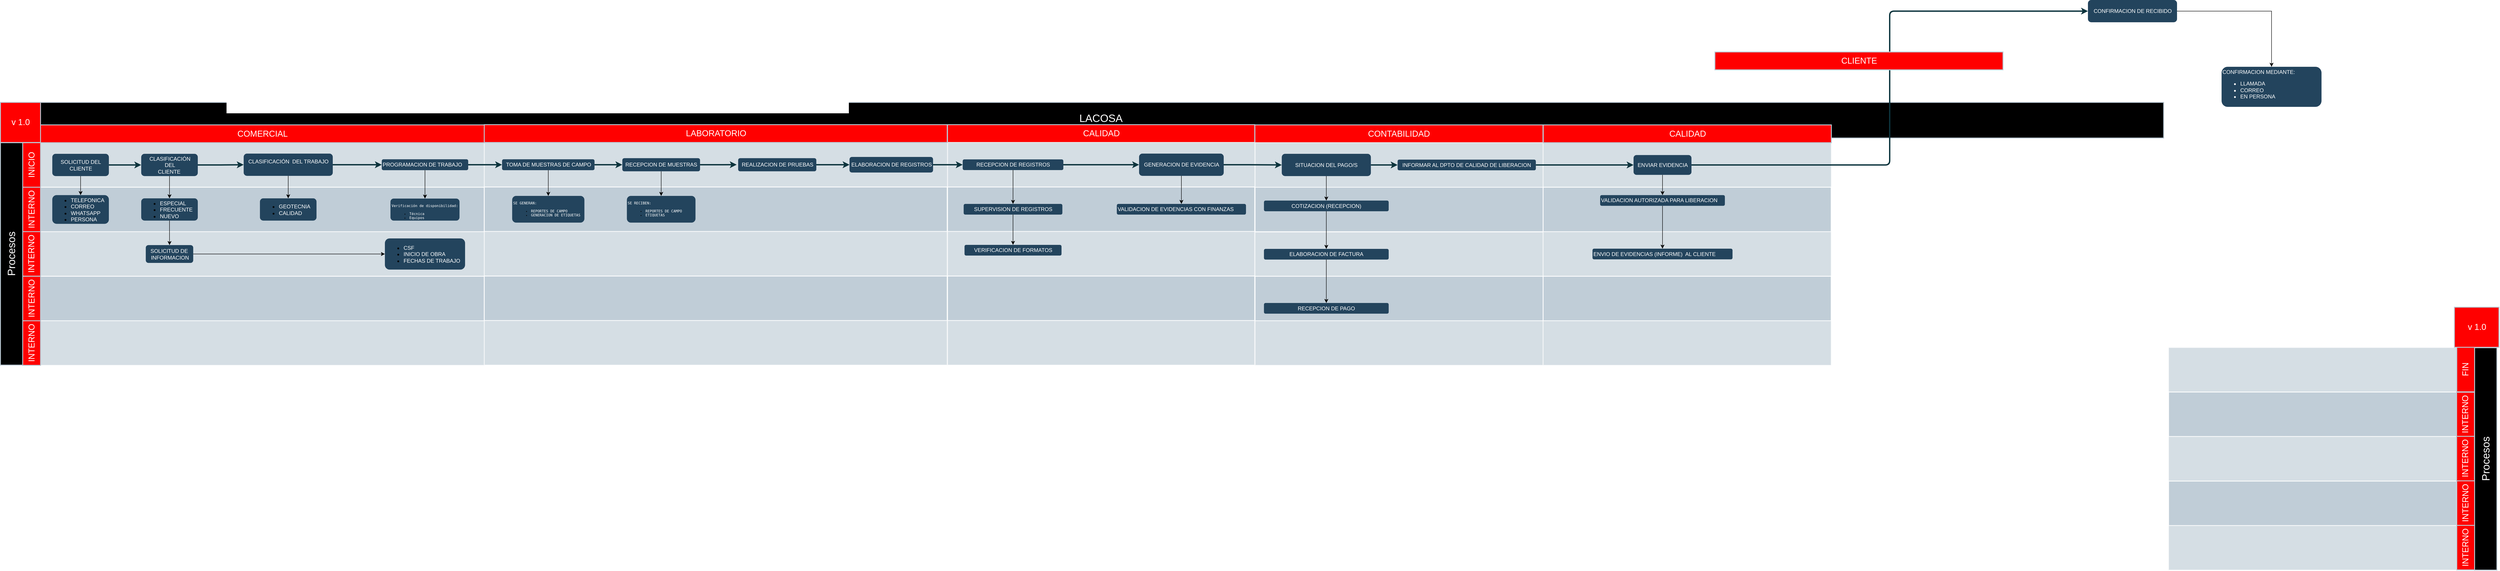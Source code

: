 <mxfile version="24.0.4" type="github">
  <diagram id="6a731a19-8d31-9384-78a2-239565b7b9f0" name="Page-1">
    <mxGraphModel dx="4097" dy="2206" grid="1" gridSize="10" guides="1" tooltips="1" connect="1" arrows="1" fold="1" page="1" pageScale="1" pageWidth="1169" pageHeight="827" background="none" math="0" shadow="0">
      <root>
        <mxCell id="0" />
        <mxCell id="1" parent="0" />
        <mxCell id="56" value="LACOSA" style="strokeColor=#BAC8D3;fillColor=#000000;fontSize=24;strokeWidth=2;fontFamily=Helvetica;html=1;fontColor=#FFFFFF;fontStyle=0;spacingBottom=8;spacingRight=0;spacingLeft=83;" parent="1" vertex="1">
          <mxGeometry x="154" y="840" width="4856" height="80" as="geometry" />
        </mxCell>
        <mxCell id="CCEBQAPcVM7Hi1YqzQTP-189" value="" style="group" vertex="1" connectable="0" parent="1">
          <mxGeometry x="2970" y="890.5" width="647.003" height="540" as="geometry" />
        </mxCell>
        <mxCell id="XTJKwg85AFcShDBnjpuE-149" value="CONTABILIDAD" style="strokeColor=#BAC8D3;fillColor=#FF0000;fontSize=19;strokeWidth=2;fontFamily=Helvetica;html=1;labelBackgroundColor=none;fontColor=#FFFFFF;" parent="CCEBQAPcVM7Hi1YqzQTP-189" vertex="1">
          <mxGeometry width="646.666" height="40" as="geometry" />
        </mxCell>
        <mxCell id="CCEBQAPcVM7Hi1YqzQTP-184" value="" style="strokeColor=#FFFFFF;fillColor=#BAC8D3;fontSize=18;strokeWidth=2;fontFamily=Helvetica;html=1;opacity=60;" vertex="1" parent="CCEBQAPcVM7Hi1YqzQTP-189">
          <mxGeometry x="0.003" y="240.5" width="647" height="100" as="geometry" />
        </mxCell>
        <mxCell id="CCEBQAPcVM7Hi1YqzQTP-185" value="" style="strokeColor=#FFFFFF;fillColor=#BAC8D3;fontSize=18;strokeWidth=2;fontFamily=Helvetica;html=1;opacity=90;" vertex="1" parent="CCEBQAPcVM7Hi1YqzQTP-189">
          <mxGeometry x="0.333" y="140" width="646.667" height="100" as="geometry" />
        </mxCell>
        <mxCell id="CCEBQAPcVM7Hi1YqzQTP-186" value="" style="strokeColor=#FFFFFF;fillColor=#BAC8D3;fontSize=18;strokeWidth=2;fontFamily=Helvetica;html=1;opacity=60;" vertex="1" parent="CCEBQAPcVM7Hi1YqzQTP-189">
          <mxGeometry x="0.333" y="40" width="646.667" height="100" as="geometry" />
        </mxCell>
        <mxCell id="CCEBQAPcVM7Hi1YqzQTP-187" value="" style="strokeColor=#FFFFFF;fillColor=#BAC8D3;fontSize=18;strokeWidth=2;fontFamily=Helvetica;html=1;opacity=90;" vertex="1" parent="CCEBQAPcVM7Hi1YqzQTP-189">
          <mxGeometry x="0.333" y="340" width="646.667" height="100" as="geometry" />
        </mxCell>
        <mxCell id="CCEBQAPcVM7Hi1YqzQTP-188" value="" style="strokeColor=#FFFFFF;fillColor=#BAC8D3;fontSize=18;strokeWidth=2;fontFamily=Helvetica;html=1;opacity=60;" vertex="1" parent="CCEBQAPcVM7Hi1YqzQTP-189">
          <mxGeometry x="0.333" y="440" width="646.667" height="100" as="geometry" />
        </mxCell>
        <mxCell id="XTJKwg85AFcShDBnjpuE-187" value="&lt;font color=&quot;#ffffff&quot;&gt;SITUACION DEL PAGO/S&lt;/font&gt;" style="rounded=1;fillColor=#23445D;strokeColor=none;strokeWidth=2;fontFamily=Helvetica;html=1;gradientColor=none;" parent="CCEBQAPcVM7Hi1YqzQTP-189" vertex="1">
          <mxGeometry x="60.33" y="65" width="200" height="50" as="geometry" />
        </mxCell>
        <mxCell id="XTJKwg85AFcShDBnjpuE-288" value="&lt;font color=&quot;#ffffff&quot;&gt;COTIZACION (RECEPCION)&lt;/font&gt;" style="rounded=1;fillColor=#23445D;strokeColor=none;strokeWidth=2;fontFamily=Helvetica;html=1;gradientColor=none;align=center;" parent="CCEBQAPcVM7Hi1YqzQTP-189" vertex="1">
          <mxGeometry x="20.33" y="170" width="280" height="24" as="geometry" />
        </mxCell>
        <mxCell id="XTJKwg85AFcShDBnjpuE-290" value="&lt;font color=&quot;#ffffff&quot;&gt;ELABORACION DE FACTURA&lt;/font&gt;" style="rounded=1;fillColor=#23445D;strokeColor=none;strokeWidth=2;fontFamily=Helvetica;html=1;gradientColor=none;align=center;" parent="CCEBQAPcVM7Hi1YqzQTP-189" vertex="1">
          <mxGeometry x="20.33" y="278.5" width="280" height="24" as="geometry" />
        </mxCell>
        <mxCell id="XTJKwg85AFcShDBnjpuE-293" value="&lt;font color=&quot;#ffffff&quot;&gt;RECEPCION DE PAGO&lt;/font&gt;" style="rounded=1;fillColor=#23445D;strokeColor=none;strokeWidth=2;fontFamily=Helvetica;html=1;gradientColor=none;align=center;" parent="CCEBQAPcVM7Hi1YqzQTP-189" vertex="1">
          <mxGeometry x="20.33" y="400" width="280" height="24" as="geometry" />
        </mxCell>
        <mxCell id="XTJKwg85AFcShDBnjpuE-296" value="&lt;font color=&quot;#ffffff&quot;&gt;INFORMAR AL DPTO DE CALIDAD DE LIBERACION&lt;/font&gt;" style="rounded=1;fillColor=#23445D;strokeColor=none;strokeWidth=2;fontFamily=Helvetica;html=1;gradientColor=none;align=center;" parent="CCEBQAPcVM7Hi1YqzQTP-189" vertex="1">
          <mxGeometry x="320.33" y="78" width="310.33" height="24" as="geometry" />
        </mxCell>
        <mxCell id="XTJKwg85AFcShDBnjpuE-289" value="" style="edgeStyle=orthogonalEdgeStyle;rounded=0;orthogonalLoop=1;jettySize=auto;html=1;" parent="CCEBQAPcVM7Hi1YqzQTP-189" source="XTJKwg85AFcShDBnjpuE-187" target="XTJKwg85AFcShDBnjpuE-288" edge="1">
          <mxGeometry relative="1" as="geometry" />
        </mxCell>
        <mxCell id="XTJKwg85AFcShDBnjpuE-291" value="" style="edgeStyle=orthogonalEdgeStyle;rounded=0;orthogonalLoop=1;jettySize=auto;html=1;" parent="CCEBQAPcVM7Hi1YqzQTP-189" source="XTJKwg85AFcShDBnjpuE-288" target="XTJKwg85AFcShDBnjpuE-290" edge="1">
          <mxGeometry relative="1" as="geometry" />
        </mxCell>
        <mxCell id="XTJKwg85AFcShDBnjpuE-295" value="" style="edgeStyle=orthogonalEdgeStyle;rounded=0;orthogonalLoop=1;jettySize=auto;html=1;" parent="CCEBQAPcVM7Hi1YqzQTP-189" source="XTJKwg85AFcShDBnjpuE-290" target="XTJKwg85AFcShDBnjpuE-293" edge="1">
          <mxGeometry relative="1" as="geometry" />
        </mxCell>
        <mxCell id="CCEBQAPcVM7Hi1YqzQTP-191" value="" style="edgeStyle=elbowEdgeStyle;elbow=horizontal;strokeWidth=3;strokeColor=#0C343D;fontFamily=Helvetica;html=1;exitX=1;exitY=0.5;exitDx=0;exitDy=0;entryX=0;entryY=0.5;entryDx=0;entryDy=0;" edge="1" parent="CCEBQAPcVM7Hi1YqzQTP-189" source="XTJKwg85AFcShDBnjpuE-187" target="XTJKwg85AFcShDBnjpuE-296">
          <mxGeometry x="-4500.554" y="-989.5" width="131.973" height="100" as="geometry">
            <mxPoint x="757.33" y="340.5" as="sourcePoint" />
            <mxPoint x="1057.33" y="340.5" as="targetPoint" />
          </mxGeometry>
        </mxCell>
        <mxCell id="CCEBQAPcVM7Hi1YqzQTP-172" value="" style="group" vertex="1" connectable="0" parent="1">
          <mxGeometry x="2280" y="890" width="690" height="540" as="geometry" />
        </mxCell>
        <mxCell id="143" value="CALIDAD" style="strokeColor=#BAC8D3;fillColor=#FF0000;fontSize=19;strokeWidth=2;fontFamily=Helvetica;html=1;labelBackgroundColor=none;fontColor=#FFFFFF;" parent="CCEBQAPcVM7Hi1YqzQTP-172" vertex="1">
          <mxGeometry width="689.642" height="40" as="geometry" />
        </mxCell>
        <mxCell id="CCEBQAPcVM7Hi1YqzQTP-167" value="" style="strokeColor=#FFFFFF;fillColor=#BAC8D3;fontSize=18;strokeWidth=2;fontFamily=Helvetica;html=1;opacity=60;" vertex="1" parent="CCEBQAPcVM7Hi1YqzQTP-172">
          <mxGeometry x="0.002" y="40" width="689.998" height="100" as="geometry" />
        </mxCell>
        <mxCell id="CCEBQAPcVM7Hi1YqzQTP-168" value="" style="strokeColor=#FFFFFF;fillColor=#BAC8D3;fontSize=18;strokeWidth=2;fontFamily=Helvetica;html=1;opacity=90;" vertex="1" parent="CCEBQAPcVM7Hi1YqzQTP-172">
          <mxGeometry x="0.002" y="140" width="689.642" height="100" as="geometry" />
        </mxCell>
        <mxCell id="CCEBQAPcVM7Hi1YqzQTP-169" value="" style="strokeColor=#FFFFFF;fillColor=#BAC8D3;fontSize=18;strokeWidth=2;fontFamily=Helvetica;html=1;opacity=60;" vertex="1" parent="CCEBQAPcVM7Hi1YqzQTP-172">
          <mxGeometry x="0.002" y="240" width="689.642" height="100" as="geometry" />
        </mxCell>
        <mxCell id="CCEBQAPcVM7Hi1YqzQTP-170" value="" style="strokeColor=#FFFFFF;fillColor=#BAC8D3;fontSize=18;strokeWidth=2;fontFamily=Helvetica;html=1;opacity=90;" vertex="1" parent="CCEBQAPcVM7Hi1YqzQTP-172">
          <mxGeometry x="0.002" y="340" width="689.642" height="100" as="geometry" />
        </mxCell>
        <mxCell id="CCEBQAPcVM7Hi1YqzQTP-171" value="" style="strokeColor=#FFFFFF;fillColor=#BAC8D3;fontSize=18;strokeWidth=2;fontFamily=Helvetica;html=1;opacity=60;" vertex="1" parent="CCEBQAPcVM7Hi1YqzQTP-172">
          <mxGeometry x="0.002" y="440" width="689.642" height="100" as="geometry" />
        </mxCell>
        <mxCell id="CCEBQAPcVM7Hi1YqzQTP-181" value="" style="edgeStyle=orthogonalEdgeStyle;rounded=0;orthogonalLoop=1;jettySize=auto;html=1;" edge="1" parent="CCEBQAPcVM7Hi1YqzQTP-172" source="XTJKwg85AFcShDBnjpuE-276" target="XTJKwg85AFcShDBnjpuE-278">
          <mxGeometry relative="1" as="geometry" />
        </mxCell>
        <mxCell id="XTJKwg85AFcShDBnjpuE-276" value="&lt;font color=&quot;#ffffff&quot;&gt;RECEPCION DE REGISTROS&lt;/font&gt;" style="rounded=1;fillColor=#23445D;strokeColor=none;strokeWidth=2;fontFamily=Helvetica;html=1;gradientColor=none;align=center;" parent="CCEBQAPcVM7Hi1YqzQTP-172" vertex="1">
          <mxGeometry x="34.06" y="78" width="225.94" height="24" as="geometry" />
        </mxCell>
        <mxCell id="CCEBQAPcVM7Hi1YqzQTP-182" value="" style="edgeStyle=orthogonalEdgeStyle;rounded=0;orthogonalLoop=1;jettySize=auto;html=1;" edge="1" parent="CCEBQAPcVM7Hi1YqzQTP-172" source="XTJKwg85AFcShDBnjpuE-278" target="XTJKwg85AFcShDBnjpuE-281">
          <mxGeometry relative="1" as="geometry" />
        </mxCell>
        <mxCell id="XTJKwg85AFcShDBnjpuE-278" value="&lt;font color=&quot;#ffffff&quot;&gt;SUPERVISION DE REGISTROS&lt;/font&gt;" style="rounded=1;fillColor=#23445D;strokeColor=none;strokeWidth=2;fontFamily=Helvetica;html=1;gradientColor=none;align=center;" parent="CCEBQAPcVM7Hi1YqzQTP-172" vertex="1">
          <mxGeometry x="36.24" y="178" width="221.57" height="24" as="geometry" />
        </mxCell>
        <mxCell id="XTJKwg85AFcShDBnjpuE-281" value="&lt;font color=&quot;#ffffff&quot;&gt;VERIFICACION DE FORMATOS&lt;/font&gt;" style="rounded=1;fillColor=#23445D;strokeColor=none;strokeWidth=2;fontFamily=Helvetica;html=1;gradientColor=none;align=center;" parent="CCEBQAPcVM7Hi1YqzQTP-172" vertex="1">
          <mxGeometry x="38.16" y="270" width="217.74" height="24" as="geometry" />
        </mxCell>
        <mxCell id="CCEBQAPcVM7Hi1YqzQTP-179" value="" style="edgeStyle=orthogonalEdgeStyle;rounded=0;orthogonalLoop=1;jettySize=auto;html=1;" edge="1" parent="CCEBQAPcVM7Hi1YqzQTP-172" source="XTJKwg85AFcShDBnjpuE-186" target="XTJKwg85AFcShDBnjpuE-287">
          <mxGeometry relative="1" as="geometry" />
        </mxCell>
        <mxCell id="XTJKwg85AFcShDBnjpuE-186" value="&lt;font color=&quot;#ffffff&quot;&gt;GENERACION DE EVIDENCIA&lt;/font&gt;" style="rounded=1;fillColor=#23445D;strokeColor=none;strokeWidth=2;fontFamily=Helvetica;html=1;gradientColor=none;" parent="CCEBQAPcVM7Hi1YqzQTP-172" vertex="1">
          <mxGeometry x="430" y="65" width="190" height="50" as="geometry" />
        </mxCell>
        <mxCell id="XTJKwg85AFcShDBnjpuE-287" value="&lt;font color=&quot;#ffffff&quot;&gt;VALIDACION DE EVIDENCIAS CON FINANZAS&lt;/font&gt;" style="rounded=1;fillColor=#23445D;strokeColor=none;strokeWidth=2;fontFamily=Helvetica;html=1;gradientColor=none;align=left;" parent="CCEBQAPcVM7Hi1YqzQTP-172" vertex="1">
          <mxGeometry x="380" y="178" width="290" height="24" as="geometry" />
        </mxCell>
        <mxCell id="CCEBQAPcVM7Hi1YqzQTP-183" value="" style="edgeStyle=elbowEdgeStyle;elbow=horizontal;strokeWidth=3;strokeColor=#0C343D;fontFamily=Helvetica;html=1;entryX=0;entryY=0.5;entryDx=0;entryDy=0;exitX=1;exitY=0.5;exitDx=0;exitDy=0;" edge="1" parent="CCEBQAPcVM7Hi1YqzQTP-172" source="XTJKwg85AFcShDBnjpuE-276" target="XTJKwg85AFcShDBnjpuE-186">
          <mxGeometry x="-2761.551" y="-1840.5" width="131.973" height="100" as="geometry">
            <mxPoint x="-160" y="320" as="sourcePoint" />
            <mxPoint x="-50" y="320" as="targetPoint" />
          </mxGeometry>
        </mxCell>
        <mxCell id="CCEBQAPcVM7Hi1YqzQTP-153" value="" style="group" vertex="1" connectable="0" parent="1">
          <mxGeometry x="1240" y="890" width="1050" height="540" as="geometry" />
        </mxCell>
        <mxCell id="75" value="" style="strokeColor=#FFFFFF;fillColor=#BAC8D3;fontSize=18;strokeWidth=2;fontFamily=Helvetica;html=1;opacity=60;" parent="CCEBQAPcVM7Hi1YqzQTP-153" vertex="1">
          <mxGeometry x="0.002" y="40" width="1039.862" height="100" as="geometry" />
        </mxCell>
        <mxCell id="76" value="" style="strokeColor=#FFFFFF;fillColor=#BAC8D3;fontSize=18;strokeWidth=2;fontFamily=Helvetica;html=1;opacity=90;" parent="CCEBQAPcVM7Hi1YqzQTP-153" vertex="1">
          <mxGeometry x="0.002" y="140" width="1039.326" height="100" as="geometry" />
        </mxCell>
        <mxCell id="77" value="" style="strokeColor=#FFFFFF;fillColor=#BAC8D3;fontSize=18;strokeWidth=2;fontFamily=Helvetica;html=1;opacity=60;" parent="CCEBQAPcVM7Hi1YqzQTP-153" vertex="1">
          <mxGeometry x="0.002" y="240" width="1039.326" height="100" as="geometry" />
        </mxCell>
        <mxCell id="78" value="" style="strokeColor=#FFFFFF;fillColor=#BAC8D3;fontSize=18;strokeWidth=2;fontFamily=Helvetica;html=1;opacity=90;" parent="CCEBQAPcVM7Hi1YqzQTP-153" vertex="1">
          <mxGeometry x="0.002" y="340" width="1039.326" height="100" as="geometry" />
        </mxCell>
        <mxCell id="79" value="" style="strokeColor=#FFFFFF;fillColor=#BAC8D3;fontSize=18;strokeWidth=2;fontFamily=Helvetica;html=1;opacity=60;" parent="CCEBQAPcVM7Hi1YqzQTP-153" vertex="1">
          <mxGeometry x="0.002" y="440" width="1039.326" height="100" as="geometry" />
        </mxCell>
        <mxCell id="142" value="LABORATORIO" style="strokeColor=#BAC8D3;fillColor=#FF0000;fontSize=19;strokeWidth=2;fontFamily=Helvetica;html=1;labelBackgroundColor=none;fontColor=#FFFFFF;" parent="CCEBQAPcVM7Hi1YqzQTP-153" vertex="1">
          <mxGeometry width="1039.324" height="40" as="geometry" />
        </mxCell>
        <mxCell id="XTJKwg85AFcShDBnjpuE-185" value="&lt;font color=&quot;#ffffff&quot;&gt;ELABORACION DE REGISTROS&lt;/font&gt;" style="rounded=1;fillColor=#23445D;strokeColor=none;strokeWidth=2;fontFamily=Helvetica;html=1;gradientColor=none;" parent="CCEBQAPcVM7Hi1YqzQTP-153" vertex="1">
          <mxGeometry x="820" y="72.5" width="187.52" height="35" as="geometry" />
        </mxCell>
        <mxCell id="XTJKwg85AFcShDBnjpuE-256" value="&lt;font color=&quot;#ffffff&quot;&gt;TOMA DE MUESTRAS DE CAMPO&lt;/font&gt;" style="rounded=1;fillColor=#23445D;strokeColor=none;strokeWidth=2;fontFamily=Helvetica;html=1;gradientColor=none;align=center;" parent="CCEBQAPcVM7Hi1YqzQTP-153" vertex="1">
          <mxGeometry x="40" y="77.75" width="207.59" height="24.5" as="geometry" />
        </mxCell>
        <mxCell id="XTJKwg85AFcShDBnjpuE-258" value="&lt;pre style=&quot;font-size: 8px;&quot;&gt;&lt;div&gt;&lt;font color=&quot;#ffffff&quot;&gt;SE GENERAN:&lt;/font&gt;&lt;/div&gt;&lt;ul&gt;&lt;li&gt;&lt;font color=&quot;#ffffff&quot;&gt;REPORTES DE CAMPO&lt;/font&gt;&lt;/li&gt;&lt;li&gt;&lt;font color=&quot;#ffffff&quot;&gt;GENERACION DE ETIQUETAS&lt;/font&gt;&lt;/li&gt;&lt;/ul&gt;&lt;/pre&gt;" style="rounded=1;fillColor=#23445D;strokeColor=none;strokeWidth=2;fontFamily=Helvetica;html=1;gradientColor=none;align=left;" parent="CCEBQAPcVM7Hi1YqzQTP-153" vertex="1">
          <mxGeometry x="62.71" y="160" width="162.16" height="60" as="geometry" />
        </mxCell>
        <mxCell id="XTJKwg85AFcShDBnjpuE-269" value="" style="edgeStyle=orthogonalEdgeStyle;rounded=0;orthogonalLoop=1;jettySize=auto;html=1;" parent="CCEBQAPcVM7Hi1YqzQTP-153" source="XTJKwg85AFcShDBnjpuE-256" target="XTJKwg85AFcShDBnjpuE-258" edge="1">
          <mxGeometry relative="1" as="geometry" />
        </mxCell>
        <mxCell id="CCEBQAPcVM7Hi1YqzQTP-160" value="" style="edgeStyle=orthogonalEdgeStyle;rounded=0;orthogonalLoop=1;jettySize=auto;html=1;entryX=0.5;entryY=0;entryDx=0;entryDy=0;" edge="1" parent="CCEBQAPcVM7Hi1YqzQTP-153" source="XTJKwg85AFcShDBnjpuE-272" target="CCEBQAPcVM7Hi1YqzQTP-165">
          <mxGeometry relative="1" as="geometry">
            <mxPoint x="334.066" y="180" as="targetPoint" />
          </mxGeometry>
        </mxCell>
        <mxCell id="XTJKwg85AFcShDBnjpuE-272" value="&lt;font color=&quot;#ffffff&quot;&gt;RECEPCION DE MUESTRAS&lt;/font&gt;" style="rounded=1;fillColor=#23445D;strokeColor=none;strokeWidth=2;fontFamily=Helvetica;html=1;gradientColor=none;align=center;" parent="CCEBQAPcVM7Hi1YqzQTP-153" vertex="1">
          <mxGeometry x="310" y="75.25" width="174.46" height="29.5" as="geometry" />
        </mxCell>
        <mxCell id="CCEBQAPcVM7Hi1YqzQTP-157" value="" style="edgeStyle=elbowEdgeStyle;elbow=horizontal;strokeWidth=3;strokeColor=#0C343D;fontFamily=Helvetica;html=1;entryX=0;entryY=0.5;entryDx=0;entryDy=0;exitX=1;exitY=0.5;exitDx=0;exitDy=0;" edge="1" parent="CCEBQAPcVM7Hi1YqzQTP-153" source="XTJKwg85AFcShDBnjpuE-256" target="XTJKwg85AFcShDBnjpuE-272">
          <mxGeometry x="-2131.164" y="-1840.5" width="163.373" height="100" as="geometry">
            <mxPoint x="235.207" y="120" as="sourcePoint" />
            <mxPoint x="371.38" y="120" as="targetPoint" />
          </mxGeometry>
        </mxCell>
        <mxCell id="CCEBQAPcVM7Hi1YqzQTP-159" value="&lt;font color=&quot;#ffffff&quot;&gt;REALIZACION DE PRUEBAS&lt;/font&gt;" style="rounded=1;fillColor=#23445D;strokeColor=none;strokeWidth=2;fontFamily=Helvetica;html=1;gradientColor=none;align=center;" vertex="1" parent="CCEBQAPcVM7Hi1YqzQTP-153">
          <mxGeometry x="570" y="75.25" width="175.49" height="29.5" as="geometry" />
        </mxCell>
        <mxCell id="CCEBQAPcVM7Hi1YqzQTP-163" value="" style="edgeStyle=elbowEdgeStyle;elbow=horizontal;strokeWidth=3;strokeColor=#0C343D;fontFamily=Helvetica;html=1;exitX=1;exitY=0.5;exitDx=0;exitDy=0;entryX=-0.019;entryY=0.496;entryDx=0;entryDy=0;entryPerimeter=0;" edge="1" parent="CCEBQAPcVM7Hi1YqzQTP-153" source="XTJKwg85AFcShDBnjpuE-272" target="CCEBQAPcVM7Hi1YqzQTP-159">
          <mxGeometry x="-2424.889" y="-2730.5" width="108.058" height="100" as="geometry">
            <mxPoint x="438.798" y="115" as="sourcePoint" />
            <mxPoint x="484.65" y="115" as="targetPoint" />
          </mxGeometry>
        </mxCell>
        <mxCell id="CCEBQAPcVM7Hi1YqzQTP-164" value="" style="edgeStyle=elbowEdgeStyle;elbow=horizontal;strokeWidth=3;strokeColor=#0C343D;fontFamily=Helvetica;html=1;exitX=1;exitY=0.5;exitDx=0;exitDy=0;entryX=0;entryY=0.5;entryDx=0;entryDy=0;" edge="1" parent="CCEBQAPcVM7Hi1YqzQTP-153" source="CCEBQAPcVM7Hi1YqzQTP-159" target="XTJKwg85AFcShDBnjpuE-185">
          <mxGeometry x="-2424.889" y="-2730.5" width="108.058" height="100" as="geometry">
            <mxPoint x="843.354" y="269.72" as="sourcePoint" />
            <mxPoint x="655.032" y="90" as="targetPoint" />
          </mxGeometry>
        </mxCell>
        <mxCell id="CCEBQAPcVM7Hi1YqzQTP-165" value="&lt;pre style=&quot;font-size: 8px;&quot;&gt;&lt;div&gt;&lt;font color=&quot;#ffffff&quot;&gt;SE RECIBEN:&lt;/font&gt;&lt;/div&gt;&lt;ul&gt;&lt;li&gt;&lt;font color=&quot;#ffffff&quot;&gt;REPORTES DE CAMPO&lt;/font&gt;&lt;/li&gt;&lt;li&gt;&lt;font color=&quot;#ffffff&quot;&gt;ETIQUETAS&lt;/font&gt;&lt;/li&gt;&lt;/ul&gt;&lt;/pre&gt;" style="rounded=1;fillColor=#23445D;strokeColor=none;strokeWidth=2;fontFamily=Helvetica;html=1;gradientColor=none;align=left;" vertex="1" parent="CCEBQAPcVM7Hi1YqzQTP-153">
          <mxGeometry x="320.22" y="160" width="154.02" height="60" as="geometry" />
        </mxCell>
        <mxCell id="CCEBQAPcVM7Hi1YqzQTP-144" value="" style="group" vertex="1" connectable="0" parent="1">
          <mxGeometry x="244" y="890.5" width="996" height="540" as="geometry" />
        </mxCell>
        <mxCell id="68" value="" style="strokeColor=#FFFFFF;fillColor=#BAC8D3;fontSize=18;strokeWidth=2;fontFamily=Helvetica;html=1;opacity=60;" parent="CCEBQAPcVM7Hi1YqzQTP-144" vertex="1">
          <mxGeometry y="40" width="996" height="100" as="geometry" />
        </mxCell>
        <mxCell id="69" value="" style="strokeColor=#FFFFFF;fillColor=#BAC8D3;fontSize=18;strokeWidth=2;fontFamily=Helvetica;html=1;opacity=90;" parent="CCEBQAPcVM7Hi1YqzQTP-144" vertex="1">
          <mxGeometry y="140" width="996" height="100" as="geometry" />
        </mxCell>
        <mxCell id="70" value="" style="strokeColor=#FFFFFF;fillColor=#BAC8D3;fontSize=18;strokeWidth=2;fontFamily=Helvetica;html=1;opacity=60;" parent="CCEBQAPcVM7Hi1YqzQTP-144" vertex="1">
          <mxGeometry y="240" width="996" height="100" as="geometry" />
        </mxCell>
        <mxCell id="71" value="" style="strokeColor=#FFFFFF;fillColor=#BAC8D3;fontSize=18;strokeWidth=2;fontFamily=Helvetica;html=1;opacity=90;" parent="CCEBQAPcVM7Hi1YqzQTP-144" vertex="1">
          <mxGeometry y="340" width="996" height="100" as="geometry" />
        </mxCell>
        <mxCell id="72" value="" style="strokeColor=#FFFFFF;fillColor=#BAC8D3;fontSize=18;strokeWidth=2;fontFamily=Helvetica;html=1;opacity=60;" parent="CCEBQAPcVM7Hi1YqzQTP-144" vertex="1">
          <mxGeometry y="440" width="996" height="100" as="geometry" />
        </mxCell>
        <mxCell id="141" value="COMERCIAL" style="strokeColor=#BAC8D3;fillColor=#FF0000;fontSize=19;strokeWidth=2;fontFamily=Helvetica;html=1;labelBackgroundColor=none;fontColor=#FFFFFF;" parent="CCEBQAPcVM7Hi1YqzQTP-144" vertex="1">
          <mxGeometry width="995.998" height="40" as="geometry" />
        </mxCell>
        <mxCell id="CCEBQAPcVM7Hi1YqzQTP-152" value="" style="edgeStyle=orthogonalEdgeStyle;rounded=0;orthogonalLoop=1;jettySize=auto;html=1;" edge="1" parent="CCEBQAPcVM7Hi1YqzQTP-144" source="XTJKwg85AFcShDBnjpuE-250" target="XTJKwg85AFcShDBnjpuE-252">
          <mxGeometry relative="1" as="geometry" />
        </mxCell>
        <mxCell id="XTJKwg85AFcShDBnjpuE-250" value="&lt;font color=&quot;#ffffff&quot;&gt;PROGRAMACION DE TRABAJO&lt;/font&gt;" style="rounded=1;fillColor=#23445D;strokeColor=none;strokeWidth=2;fontFamily=Helvetica;html=1;gradientColor=none;align=left;" parent="CCEBQAPcVM7Hi1YqzQTP-144" vertex="1">
          <mxGeometry x="766" y="77.25" width="194" height="24.5" as="geometry" />
        </mxCell>
        <mxCell id="XTJKwg85AFcShDBnjpuE-252" value="&lt;pre style=&quot;font-size: 8px;&quot;&gt;&lt;span style=&quot;color: rgb(255, 255, 255); background-color: initial;&quot;&gt;&lt;font style=&quot;font-size: 8px;&quot;&gt;&lt;br&gt;&lt;/font&gt;&lt;/span&gt;&lt;font style=&quot;font-size: 8px;&quot;&gt;&lt;span style=&quot;color: rgb(255, 255, 255); background-color: initial;&quot;&gt;Verificación de disponibilidad:&lt;/span&gt;&lt;/font&gt;&lt;ul style=&quot;&quot;&gt;&lt;li style=&quot;&quot;&gt;&lt;font style=&quot;font-size: 8px;&quot; color=&quot;#ffffff&quot;&gt;Técnica&lt;/font&gt;&lt;/li&gt;&lt;li style=&quot;&quot;&gt;&lt;font style=&quot;font-size: 8px;&quot; color=&quot;#ffffff&quot;&gt;Equipos&lt;/font&gt;&lt;/li&gt;&lt;/ul&gt;&lt;/pre&gt;" style="rounded=1;fillColor=#23445D;strokeColor=none;strokeWidth=2;fontFamily=Helvetica;html=1;gradientColor=none;align=left;" parent="CCEBQAPcVM7Hi1YqzQTP-144" vertex="1">
          <mxGeometry x="785.5" y="165.5" width="155" height="49.5" as="geometry" />
        </mxCell>
        <mxCell id="CCEBQAPcVM7Hi1YqzQTP-150" value="" style="edgeStyle=orthogonalEdgeStyle;rounded=0;orthogonalLoop=1;jettySize=auto;html=1;" edge="1" parent="CCEBQAPcVM7Hi1YqzQTP-144" source="XTJKwg85AFcShDBnjpuE-174" target="CCEBQAPcVM7Hi1YqzQTP-149">
          <mxGeometry relative="1" as="geometry" />
        </mxCell>
        <mxCell id="XTJKwg85AFcShDBnjpuE-174" value="&lt;font color=&quot;#ffffff&quot;&gt;CLASIFICACIÓN&amp;nbsp; DEL TRABAJO&lt;br&gt;&lt;br&gt;&lt;/font&gt;" style="rounded=1;fillColor=#23445D;strokeColor=none;strokeWidth=2;fontFamily=Helvetica;html=1;gradientColor=none;" parent="CCEBQAPcVM7Hi1YqzQTP-144" vertex="1">
          <mxGeometry x="456" y="64.5" width="200" height="50" as="geometry" />
        </mxCell>
        <mxCell id="CCEBQAPcVM7Hi1YqzQTP-147" value="" style="edgeStyle=elbowEdgeStyle;elbow=horizontal;strokeWidth=3;strokeColor=#0C343D;fontFamily=Helvetica;html=1;entryX=0;entryY=0.5;entryDx=0;entryDy=0;exitX=1;exitY=0.5;exitDx=0;exitDy=0;" edge="1" parent="CCEBQAPcVM7Hi1YqzQTP-144" source="XTJKwg85AFcShDBnjpuE-174" target="XTJKwg85AFcShDBnjpuE-250">
          <mxGeometry x="-237.551" y="-60" width="131.973" height="100" as="geometry">
            <mxPoint x="616" y="120.5" as="sourcePoint" />
            <mxPoint x="659" y="119.5" as="targetPoint" />
          </mxGeometry>
        </mxCell>
        <mxCell id="CCEBQAPcVM7Hi1YqzQTP-149" value="&lt;ul&gt;&lt;li&gt;&lt;font color=&quot;#ffffff&quot;&gt;GEOTECNIA&lt;/font&gt;&lt;/li&gt;&lt;li&gt;&lt;font color=&quot;#ffffff&quot;&gt;CALIDAD&lt;/font&gt;&lt;/li&gt;&lt;/ul&gt;" style="rounded=1;fillColor=#23445D;strokeColor=none;strokeWidth=2;fontFamily=Helvetica;html=1;gradientColor=none;align=left;" vertex="1" parent="CCEBQAPcVM7Hi1YqzQTP-144">
          <mxGeometry x="492.505" y="165" width="127" height="50" as="geometry" />
        </mxCell>
        <mxCell id="XTJKwg85AFcShDBnjpuE-247" value="&lt;ul&gt;&lt;li&gt;&lt;font color=&quot;#ffffff&quot;&gt;CSF&lt;/font&gt;&lt;/li&gt;&lt;li&gt;&lt;font color=&quot;#ffffff&quot;&gt;INICIO DE OBRA&lt;/font&gt;&lt;/li&gt;&lt;li&gt;&lt;font color=&quot;#ffffff&quot;&gt;FECHAS DE TRABAJO&lt;/font&gt;&lt;/li&gt;&lt;/ul&gt;" style="rounded=1;fillColor=#23445D;strokeColor=none;strokeWidth=2;fontFamily=Helvetica;html=1;gradientColor=none;align=left;" parent="CCEBQAPcVM7Hi1YqzQTP-144" vertex="1">
          <mxGeometry x="773" y="255" width="180" height="70" as="geometry" />
        </mxCell>
        <mxCell id="XTJKwg85AFcShDBnjpuE-244" value="&lt;font color=&quot;#ffffff&quot;&gt;SOLICITUD DE&amp;nbsp;&lt;/font&gt;&lt;div&gt;&lt;font color=&quot;#ffffff&quot;&gt;INFORMACION&lt;/font&gt;&lt;/div&gt;" style="rounded=1;fillColor=#23445D;strokeColor=none;strokeWidth=2;fontFamily=Helvetica;html=1;gradientColor=none;" parent="CCEBQAPcVM7Hi1YqzQTP-144" vertex="1">
          <mxGeometry x="236.25" y="270" width="106.5" height="40" as="geometry" />
        </mxCell>
        <mxCell id="XTJKwg85AFcShDBnjpuE-249" value="" style="edgeStyle=orthogonalEdgeStyle;rounded=0;orthogonalLoop=1;jettySize=auto;html=1;" parent="CCEBQAPcVM7Hi1YqzQTP-144" source="XTJKwg85AFcShDBnjpuE-244" target="XTJKwg85AFcShDBnjpuE-247" edge="1">
          <mxGeometry relative="1" as="geometry" />
        </mxCell>
        <mxCell id="CCEBQAPcVM7Hi1YqzQTP-151" value="" style="edgeStyle=orthogonalEdgeStyle;rounded=0;orthogonalLoop=1;jettySize=auto;html=1;" edge="1" parent="CCEBQAPcVM7Hi1YqzQTP-144" source="XTJKwg85AFcShDBnjpuE-242" target="XTJKwg85AFcShDBnjpuE-244">
          <mxGeometry relative="1" as="geometry" />
        </mxCell>
        <mxCell id="XTJKwg85AFcShDBnjpuE-242" value="&lt;ul&gt;&lt;li&gt;&lt;font color=&quot;#ffffff&quot;&gt;ESPECIAL&lt;/font&gt;&lt;/li&gt;&lt;li&gt;&lt;font color=&quot;#ffffff&quot;&gt;FRECUENTE&lt;/font&gt;&lt;/li&gt;&lt;li&gt;&lt;font color=&quot;#ffffff&quot;&gt;NUEVO&lt;/font&gt;&lt;/li&gt;&lt;/ul&gt;" style="rounded=1;fillColor=#23445D;strokeColor=none;strokeWidth=2;fontFamily=Helvetica;html=1;gradientColor=none;align=left;" parent="CCEBQAPcVM7Hi1YqzQTP-144" vertex="1">
          <mxGeometry x="226.005" y="165" width="127" height="50" as="geometry" />
        </mxCell>
        <mxCell id="57" value="Procesos" style="strokeColor=#BAC8D3;fillColor=#000000;fontSize=24;strokeWidth=2;horizontal=0;fontFamily=Helvetica;html=1;fontColor=#FFFFFF;fontStyle=0" parent="1" vertex="1">
          <mxGeometry x="154" y="930.5" width="50" height="499.5" as="geometry" />
        </mxCell>
        <mxCell id="58" value="INICIO" style="strokeColor=#BAC8D3;fillColor=#FF0000;fontSize=19;strokeWidth=2;horizontal=0;fontFamily=Helvetica;html=1;labelBackgroundColor=none;fontColor=#FFFFFF;" parent="1" vertex="1">
          <mxGeometry x="204" y="930.5" width="40" height="100" as="geometry" />
        </mxCell>
        <mxCell id="59" value="v 1.0" style="strokeColor=#BAC8D3;fillColor=#FF0000;fontSize=19;strokeWidth=2;fontFamily=Helvetica;html=1;labelBackgroundColor=none;fontColor=#FFFFFF;" parent="1" vertex="1">
          <mxGeometry x="154" y="840" width="90" height="90" as="geometry" />
        </mxCell>
        <mxCell id="60" value="INTERNO" style="strokeColor=#BAC8D3;fillColor=#FF0000;fontSize=19;strokeWidth=2;horizontal=0;fontFamily=Helvetica;html=1;labelBackgroundColor=none;fontColor=#FFFFFF;" parent="1" vertex="1">
          <mxGeometry x="204" y="1030.5" width="40" height="100" as="geometry" />
        </mxCell>
        <mxCell id="61" value="INTERNO" style="strokeColor=#BAC8D3;fillColor=#FF0000;fontSize=19;strokeWidth=2;horizontal=0;fontFamily=Helvetica;html=1;labelBackgroundColor=none;fontColor=#FFFFFF;" parent="1" vertex="1">
          <mxGeometry x="204" y="1130.25" width="40" height="100" as="geometry" />
        </mxCell>
        <mxCell id="89" style="edgeStyle=orthogonalEdgeStyle;rounded=1;jumpStyle=none;html=1;entryX=0;entryY=0.5;labelBackgroundColor=#ffffff;startArrow=none;startFill=0;endArrow=classic;jettySize=auto;orthogonalLoop=1;strokeColor=#0C343D;strokeWidth=3;fontFamily=Helvetica;fontSize=11;fontColor=#000000;" parent="1" source="69" edge="1">
          <mxGeometry relative="1" as="geometry">
            <Array as="points">
              <mxPoint x="549" y="1131" />
            </Array>
            <mxPoint x="524.395" y="1016" as="sourcePoint" />
            <mxPoint x="605.354" y="1130.5" as="targetPoint" />
          </mxGeometry>
        </mxCell>
        <mxCell id="XTJKwg85AFcShDBnjpuE-243" value="" style="edgeStyle=orthogonalEdgeStyle;rounded=0;orthogonalLoop=1;jettySize=auto;html=1;" parent="1" source="90" target="XTJKwg85AFcShDBnjpuE-241" edge="1">
          <mxGeometry relative="1" as="geometry" />
        </mxCell>
        <mxCell id="90" value="&lt;font color=&quot;#ffffff&quot;&gt;SOLICITUD DEL &lt;br&gt;CLIENTE&lt;/font&gt;" style="rounded=1;fillColor=#23445D;strokeColor=none;strokeWidth=2;fontFamily=Helvetica;html=1;gradientColor=none;" parent="1" vertex="1">
          <mxGeometry x="270.395" y="955.5" width="127" height="50" as="geometry" />
        </mxCell>
        <mxCell id="XTJKwg85AFcShDBnjpuE-245" value="" style="edgeStyle=orthogonalEdgeStyle;rounded=0;orthogonalLoop=1;jettySize=auto;html=1;" parent="1" source="XTJKwg85AFcShDBnjpuE-173" target="XTJKwg85AFcShDBnjpuE-242" edge="1">
          <mxGeometry relative="1" as="geometry" />
        </mxCell>
        <mxCell id="XTJKwg85AFcShDBnjpuE-173" value="&lt;font color=&quot;#ffffff&quot;&gt;CLASIFICACIÓN&lt;br&gt;DEL&lt;br&gt;CLIENTE&amp;nbsp;&lt;/font&gt;" style="rounded=1;fillColor=#23445D;strokeColor=none;strokeWidth=2;fontFamily=Helvetica;html=1;gradientColor=none;" parent="1" vertex="1">
          <mxGeometry x="470.005" y="955.5" width="127" height="50" as="geometry" />
        </mxCell>
        <mxCell id="XTJKwg85AFcShDBnjpuE-176" value="" style="edgeStyle=elbowEdgeStyle;elbow=horizontal;strokeWidth=3;strokeColor=#0C343D;fontFamily=Helvetica;html=1;entryX=0;entryY=0.5;entryDx=0;entryDy=0;exitX=1;exitY=0.5;exitDx=0;exitDy=0;" parent="1" source="90" target="XTJKwg85AFcShDBnjpuE-173" edge="1">
          <mxGeometry x="6.449" y="830.5" width="131.973" height="100" as="geometry">
            <mxPoint x="410" y="980" as="sourcePoint" />
            <mxPoint x="494.39" y="980" as="targetPoint" />
          </mxGeometry>
        </mxCell>
        <mxCell id="XTJKwg85AFcShDBnjpuE-178" value="" style="edgeStyle=elbowEdgeStyle;elbow=horizontal;strokeWidth=3;strokeColor=#0C343D;fontFamily=Helvetica;html=1;entryX=0;entryY=0.5;entryDx=0;entryDy=0;exitX=1;exitY=0.5;exitDx=0;exitDy=0;" parent="1" source="XTJKwg85AFcShDBnjpuE-173" target="XTJKwg85AFcShDBnjpuE-174" edge="1">
          <mxGeometry x="6.449" y="830.5" width="131.973" height="100" as="geometry">
            <mxPoint x="597" y="1005.5" as="sourcePoint" />
            <mxPoint x="670" y="1005.5" as="targetPoint" />
          </mxGeometry>
        </mxCell>
        <mxCell id="XTJKwg85AFcShDBnjpuE-232" value="INTERNO" style="strokeColor=#BAC8D3;fillColor=#FF0000;fontSize=19;strokeWidth=2;horizontal=0;fontFamily=Helvetica;html=1;labelBackgroundColor=none;fontColor=#FFFFFF;" parent="1" vertex="1">
          <mxGeometry x="204" y="1330.5" width="40" height="100" as="geometry" />
        </mxCell>
        <mxCell id="XTJKwg85AFcShDBnjpuE-238" value="INTERNO" style="strokeColor=#BAC8D3;fillColor=#FF0000;fontSize=19;strokeWidth=2;horizontal=0;fontFamily=Helvetica;html=1;labelBackgroundColor=none;fontColor=#FFFFFF;" parent="1" vertex="1">
          <mxGeometry x="204" y="1230.5" width="40" height="100" as="geometry" />
        </mxCell>
        <mxCell id="XTJKwg85AFcShDBnjpuE-241" value="&lt;ul&gt;&lt;li&gt;&lt;font color=&quot;#ffffff&quot;&gt;TELEFONICA&lt;/font&gt;&lt;/li&gt;&lt;li&gt;&lt;font color=&quot;#ffffff&quot;&gt;CORREO&lt;/font&gt;&lt;/li&gt;&lt;li&gt;&lt;font color=&quot;#ffffff&quot;&gt;WHATSAPP&lt;/font&gt;&lt;/li&gt;&lt;li&gt;&lt;font color=&quot;#ffffff&quot;&gt;PERSONA&lt;/font&gt;&lt;/li&gt;&lt;/ul&gt;" style="rounded=1;fillColor=#23445D;strokeColor=none;strokeWidth=2;fontFamily=Helvetica;html=1;gradientColor=none;align=left;" parent="1" vertex="1">
          <mxGeometry x="270.39" y="1048.25" width="127" height="64.5" as="geometry" />
        </mxCell>
        <mxCell id="XTJKwg85AFcShDBnjpuE-152" value="" style="strokeColor=#FFFFFF;fillColor=#BAC8D3;fontSize=18;strokeWidth=2;fontFamily=Helvetica;html=1;opacity=60;" parent="1" vertex="1">
          <mxGeometry x="3617.003" y="930.5" width="647" height="100" as="geometry" />
        </mxCell>
        <mxCell id="XTJKwg85AFcShDBnjpuE-153" value="" style="strokeColor=#FFFFFF;fillColor=#BAC8D3;fontSize=18;strokeWidth=2;fontFamily=Helvetica;html=1;opacity=90;" parent="1" vertex="1">
          <mxGeometry x="3617.003" y="1030.5" width="646.667" height="100" as="geometry" />
        </mxCell>
        <mxCell id="XTJKwg85AFcShDBnjpuE-154" value="" style="strokeColor=#FFFFFF;fillColor=#BAC8D3;fontSize=18;strokeWidth=2;fontFamily=Helvetica;html=1;opacity=60;" parent="1" vertex="1">
          <mxGeometry x="3617.003" y="1130.5" width="646.667" height="100" as="geometry" />
        </mxCell>
        <mxCell id="XTJKwg85AFcShDBnjpuE-155" value="" style="strokeColor=#FFFFFF;fillColor=#BAC8D3;fontSize=18;strokeWidth=2;fontFamily=Helvetica;html=1;opacity=90;" parent="1" vertex="1">
          <mxGeometry x="3617.003" y="1230.5" width="646.667" height="100" as="geometry" />
        </mxCell>
        <mxCell id="XTJKwg85AFcShDBnjpuE-156" value="" style="strokeColor=#FFFFFF;fillColor=#BAC8D3;fontSize=18;strokeWidth=2;fontFamily=Helvetica;html=1;opacity=60;" parent="1" vertex="1">
          <mxGeometry x="3617.003" y="1330.5" width="646.667" height="100" as="geometry" />
        </mxCell>
        <mxCell id="XTJKwg85AFcShDBnjpuE-166" value="" style="strokeColor=#FFFFFF;fillColor=#BAC8D3;fontSize=18;strokeWidth=2;fontFamily=Helvetica;html=1;opacity=60;" parent="1" vertex="1">
          <mxGeometry x="5021.003" y="1390.5" width="647" height="100" as="geometry" />
        </mxCell>
        <mxCell id="XTJKwg85AFcShDBnjpuE-167" value="" style="strokeColor=#FFFFFF;fillColor=#BAC8D3;fontSize=18;strokeWidth=2;fontFamily=Helvetica;html=1;opacity=90;" parent="1" vertex="1">
          <mxGeometry x="5021.003" y="1490.5" width="646.667" height="100" as="geometry" />
        </mxCell>
        <mxCell id="XTJKwg85AFcShDBnjpuE-168" value="" style="strokeColor=#FFFFFF;fillColor=#BAC8D3;fontSize=18;strokeWidth=2;fontFamily=Helvetica;html=1;opacity=60;" parent="1" vertex="1">
          <mxGeometry x="5021.003" y="1590.5" width="646.667" height="100" as="geometry" />
        </mxCell>
        <mxCell id="XTJKwg85AFcShDBnjpuE-169" value="" style="strokeColor=#FFFFFF;fillColor=#BAC8D3;fontSize=18;strokeWidth=2;fontFamily=Helvetica;html=1;opacity=90;" parent="1" vertex="1">
          <mxGeometry x="5021.003" y="1690.5" width="646.667" height="100" as="geometry" />
        </mxCell>
        <mxCell id="XTJKwg85AFcShDBnjpuE-170" value="" style="strokeColor=#FFFFFF;fillColor=#BAC8D3;fontSize=18;strokeWidth=2;fontFamily=Helvetica;html=1;opacity=60;" parent="1" vertex="1">
          <mxGeometry x="5021.003" y="1790.5" width="646.667" height="100" as="geometry" />
        </mxCell>
        <mxCell id="XTJKwg85AFcShDBnjpuE-300" value="" style="edgeStyle=orthogonalEdgeStyle;rounded=0;orthogonalLoop=1;jettySize=auto;html=1;" parent="1" source="XTJKwg85AFcShDBnjpuE-189" target="XTJKwg85AFcShDBnjpuE-298" edge="1">
          <mxGeometry relative="1" as="geometry" />
        </mxCell>
        <mxCell id="XTJKwg85AFcShDBnjpuE-189" value="&lt;font color=&quot;#ffffff&quot;&gt;ENVIAR EVIDENCIA&lt;/font&gt;" style="rounded=1;fillColor=#23445D;strokeColor=none;strokeWidth=2;fontFamily=Helvetica;html=1;gradientColor=none;" parent="1" vertex="1">
          <mxGeometry x="3820" y="958.25" width="130" height="44.5" as="geometry" />
        </mxCell>
        <mxCell id="XTJKwg85AFcShDBnjpuE-306" value="" style="edgeStyle=orthogonalEdgeStyle;rounded=0;orthogonalLoop=1;jettySize=auto;html=1;" parent="1" source="XTJKwg85AFcShDBnjpuE-215" target="XTJKwg85AFcShDBnjpuE-305" edge="1">
          <mxGeometry relative="1" as="geometry" />
        </mxCell>
        <mxCell id="XTJKwg85AFcShDBnjpuE-215" value="&lt;font color=&quot;#ffffff&quot;&gt;CONFIRMACION DE RECIBIDO&lt;/font&gt;" style="rounded=1;fillColor=#23445D;strokeColor=none;strokeWidth=2;fontFamily=Helvetica;html=1;gradientColor=none;" parent="1" vertex="1">
          <mxGeometry x="4840" y="610" width="200" height="50" as="geometry" />
        </mxCell>
        <mxCell id="XTJKwg85AFcShDBnjpuE-216" value="" style="edgeStyle=elbowEdgeStyle;elbow=horizontal;strokeWidth=3;strokeColor=#0C343D;fontFamily=Helvetica;html=1;entryX=0;entryY=0.5;entryDx=0;entryDy=0;exitX=1;exitY=0.5;exitDx=0;exitDy=0;" parent="1" source="XTJKwg85AFcShDBnjpuE-189" target="XTJKwg85AFcShDBnjpuE-215" edge="1">
          <mxGeometry x="-3715.218" y="-1029.5" width="131.973" height="100" as="geometry">
            <mxPoint x="3260.003" y="979.91" as="sourcePoint" />
            <mxPoint x="3673.003" y="980.91" as="targetPoint" />
          </mxGeometry>
        </mxCell>
        <mxCell id="CCEBQAPcVM7Hi1YqzQTP-194" value="" style="edgeStyle=orthogonalEdgeStyle;rounded=0;orthogonalLoop=1;jettySize=auto;html=1;" edge="1" parent="1" source="XTJKwg85AFcShDBnjpuE-298" target="XTJKwg85AFcShDBnjpuE-302">
          <mxGeometry relative="1" as="geometry" />
        </mxCell>
        <mxCell id="XTJKwg85AFcShDBnjpuE-298" value="&lt;font color=&quot;#ffffff&quot;&gt;VALIDACION AUTORIZADA PARA LIBERACION&lt;/font&gt;" style="rounded=1;fillColor=#23445D;strokeColor=none;strokeWidth=2;fontFamily=Helvetica;html=1;gradientColor=none;align=left;" parent="1" vertex="1">
          <mxGeometry x="3745" y="1048.25" width="280" height="24" as="geometry" />
        </mxCell>
        <mxCell id="XTJKwg85AFcShDBnjpuE-302" value="&lt;font color=&quot;#ffffff&quot;&gt;ENVIO DE EVIDENCIAS (INFORME)&amp;nbsp; AL CLIENTE&lt;/font&gt;" style="rounded=1;fillColor=#23445D;strokeColor=none;strokeWidth=2;fontFamily=Helvetica;html=1;gradientColor=none;align=left;" parent="1" vertex="1">
          <mxGeometry x="3727.833" y="1168.5" width="314.33" height="24" as="geometry" />
        </mxCell>
        <mxCell id="XTJKwg85AFcShDBnjpuE-305" value="&lt;font color=&quot;#ffffff&quot;&gt;CONFIRMACION MEDIANTE:&lt;br&gt;&lt;ul&gt;&lt;li&gt;&lt;font color=&quot;#ffffff&quot;&gt;LLAMADA&lt;/font&gt;&lt;/li&gt;&lt;li&gt;&lt;font color=&quot;#ffffff&quot;&gt;CORREO&lt;/font&gt;&lt;/li&gt;&lt;li&gt;&lt;font color=&quot;#ffffff&quot;&gt;EN PERSONA&lt;/font&gt;&lt;/li&gt;&lt;/ul&gt;&lt;/font&gt;" style="rounded=1;fillColor=#23445D;strokeColor=none;strokeWidth=2;fontFamily=Helvetica;html=1;gradientColor=none;align=left;" parent="1" vertex="1">
          <mxGeometry x="5140.003" y="760" width="224.33" height="90" as="geometry" />
        </mxCell>
        <mxCell id="XTJKwg85AFcShDBnjpuE-307" value="FIN" style="strokeColor=#BAC8D3;fillColor=#FF0000;fontSize=19;strokeWidth=2;horizontal=0;fontFamily=Helvetica;html=1;labelBackgroundColor=none;fontColor=#FFFFFF;" parent="1" vertex="1">
          <mxGeometry x="5668" y="1390" width="40" height="100" as="geometry" />
        </mxCell>
        <mxCell id="XTJKwg85AFcShDBnjpuE-321" value="Procesos" style="strokeColor=#BAC8D3;fillColor=#000000;fontSize=24;strokeWidth=2;horizontal=0;fontFamily=Helvetica;html=1;fontColor=#FFFFFF;fontStyle=0" parent="1" vertex="1">
          <mxGeometry x="5708" y="1391" width="50" height="499.5" as="geometry" />
        </mxCell>
        <mxCell id="XTJKwg85AFcShDBnjpuE-322" value="v 1.0" style="strokeColor=#BAC8D3;fillColor=#FF0000;fontSize=19;strokeWidth=2;fontFamily=Helvetica;html=1;labelBackgroundColor=none;fontColor=#FFFFFF;" parent="1" vertex="1">
          <mxGeometry x="5662.67" y="1300" width="100" height="90" as="geometry" />
        </mxCell>
        <mxCell id="XTJKwg85AFcShDBnjpuE-323" value="INTERNO" style="strokeColor=#BAC8D3;fillColor=#FF0000;fontSize=19;strokeWidth=2;horizontal=0;fontFamily=Helvetica;html=1;labelBackgroundColor=none;fontColor=#FFFFFF;" parent="1" vertex="1">
          <mxGeometry x="5667.67" y="1491" width="40" height="100" as="geometry" />
        </mxCell>
        <mxCell id="XTJKwg85AFcShDBnjpuE-324" value="INTERNO" style="strokeColor=#BAC8D3;fillColor=#FF0000;fontSize=19;strokeWidth=2;horizontal=0;fontFamily=Helvetica;html=1;labelBackgroundColor=none;fontColor=#FFFFFF;" parent="1" vertex="1">
          <mxGeometry x="5667.67" y="1590" width="40" height="100" as="geometry" />
        </mxCell>
        <mxCell id="XTJKwg85AFcShDBnjpuE-325" value="INTERNO" style="strokeColor=#BAC8D3;fillColor=#FF0000;fontSize=19;strokeWidth=2;horizontal=0;fontFamily=Helvetica;html=1;labelBackgroundColor=none;fontColor=#FFFFFF;" parent="1" vertex="1">
          <mxGeometry x="5668" y="1790" width="40" height="100" as="geometry" />
        </mxCell>
        <mxCell id="XTJKwg85AFcShDBnjpuE-326" value="INTERNO" style="strokeColor=#BAC8D3;fillColor=#FF0000;fontSize=19;strokeWidth=2;horizontal=0;fontFamily=Helvetica;html=1;labelBackgroundColor=none;fontColor=#FFFFFF;" parent="1" vertex="1">
          <mxGeometry x="5668" y="1690" width="40" height="100" as="geometry" />
        </mxCell>
        <mxCell id="XTJKwg85AFcShDBnjpuE-150" value="CALIDAD" style="strokeColor=#BAC8D3;fillColor=#FF0000;fontSize=19;strokeWidth=2;fontFamily=Helvetica;html=1;labelBackgroundColor=none;fontColor=#FFFFFF;" parent="1" vertex="1">
          <mxGeometry x="3617.336" y="890.5" width="646.666" height="40" as="geometry" />
        </mxCell>
        <mxCell id="XTJKwg85AFcShDBnjpuE-151" value="CLIENTE" style="strokeColor=#BAC8D3;fillColor=#FF0000;fontSize=19;strokeWidth=2;fontFamily=Helvetica;html=1;labelBackgroundColor=none;fontColor=#FFFFFF;" parent="1" vertex="1">
          <mxGeometry x="4002.661" y="726.75" width="646.667" height="40" as="geometry" />
        </mxCell>
        <mxCell id="CCEBQAPcVM7Hi1YqzQTP-156" value="" style="edgeStyle=elbowEdgeStyle;elbow=horizontal;strokeWidth=3;strokeColor=#0C343D;fontFamily=Helvetica;html=1;entryX=0;entryY=0.5;entryDx=0;entryDy=0;exitX=1;exitY=0.5;exitDx=0;exitDy=0;" edge="1" parent="1" source="XTJKwg85AFcShDBnjpuE-250" target="XTJKwg85AFcShDBnjpuE-256">
          <mxGeometry x="-237.551" y="-60" width="131.973" height="100" as="geometry">
            <mxPoint x="1160" y="1020" as="sourcePoint" />
            <mxPoint x="1270" y="1020" as="targetPoint" />
          </mxGeometry>
        </mxCell>
        <mxCell id="CCEBQAPcVM7Hi1YqzQTP-158" value="" style="edgeStyle=elbowEdgeStyle;elbow=horizontal;strokeWidth=3;strokeColor=#0C343D;fontFamily=Helvetica;html=1;entryX=0;entryY=0.5;entryDx=0;entryDy=0;exitX=1;exitY=0.5;exitDx=0;exitDy=0;" edge="1" parent="1" source="XTJKwg85AFcShDBnjpuE-296" target="XTJKwg85AFcShDBnjpuE-189">
          <mxGeometry x="-481.551" y="-950.5" width="131.973" height="100" as="geometry">
            <mxPoint x="3670" y="730" as="sourcePoint" />
            <mxPoint x="3780" y="730" as="targetPoint" />
          </mxGeometry>
        </mxCell>
        <mxCell id="CCEBQAPcVM7Hi1YqzQTP-173" value="" style="edgeStyle=elbowEdgeStyle;elbow=horizontal;strokeWidth=3;strokeColor=#0C343D;fontFamily=Helvetica;html=1;entryX=0;entryY=0.5;entryDx=0;entryDy=0;" edge="1" parent="1" source="XTJKwg85AFcShDBnjpuE-185" target="XTJKwg85AFcShDBnjpuE-276">
          <mxGeometry x="-481.551" y="-950.5" width="131.973" height="100" as="geometry">
            <mxPoint x="2200" y="1079.41" as="sourcePoint" />
            <mxPoint x="2310" y="1079.41" as="targetPoint" />
          </mxGeometry>
        </mxCell>
        <mxCell id="CCEBQAPcVM7Hi1YqzQTP-192" value="" style="edgeStyle=elbowEdgeStyle;elbow=horizontal;strokeWidth=3;strokeColor=#0C343D;fontFamily=Helvetica;html=1;entryX=0;entryY=0.5;entryDx=0;entryDy=0;exitX=1;exitY=0.5;exitDx=0;exitDy=0;" edge="1" parent="1" source="XTJKwg85AFcShDBnjpuE-186" target="XTJKwg85AFcShDBnjpuE-187">
          <mxGeometry x="-481.551" y="-950.5" width="131.973" height="100" as="geometry">
            <mxPoint x="2870" y="660" as="sourcePoint" />
            <mxPoint x="2980" y="660" as="targetPoint" />
          </mxGeometry>
        </mxCell>
      </root>
    </mxGraphModel>
  </diagram>
</mxfile>
